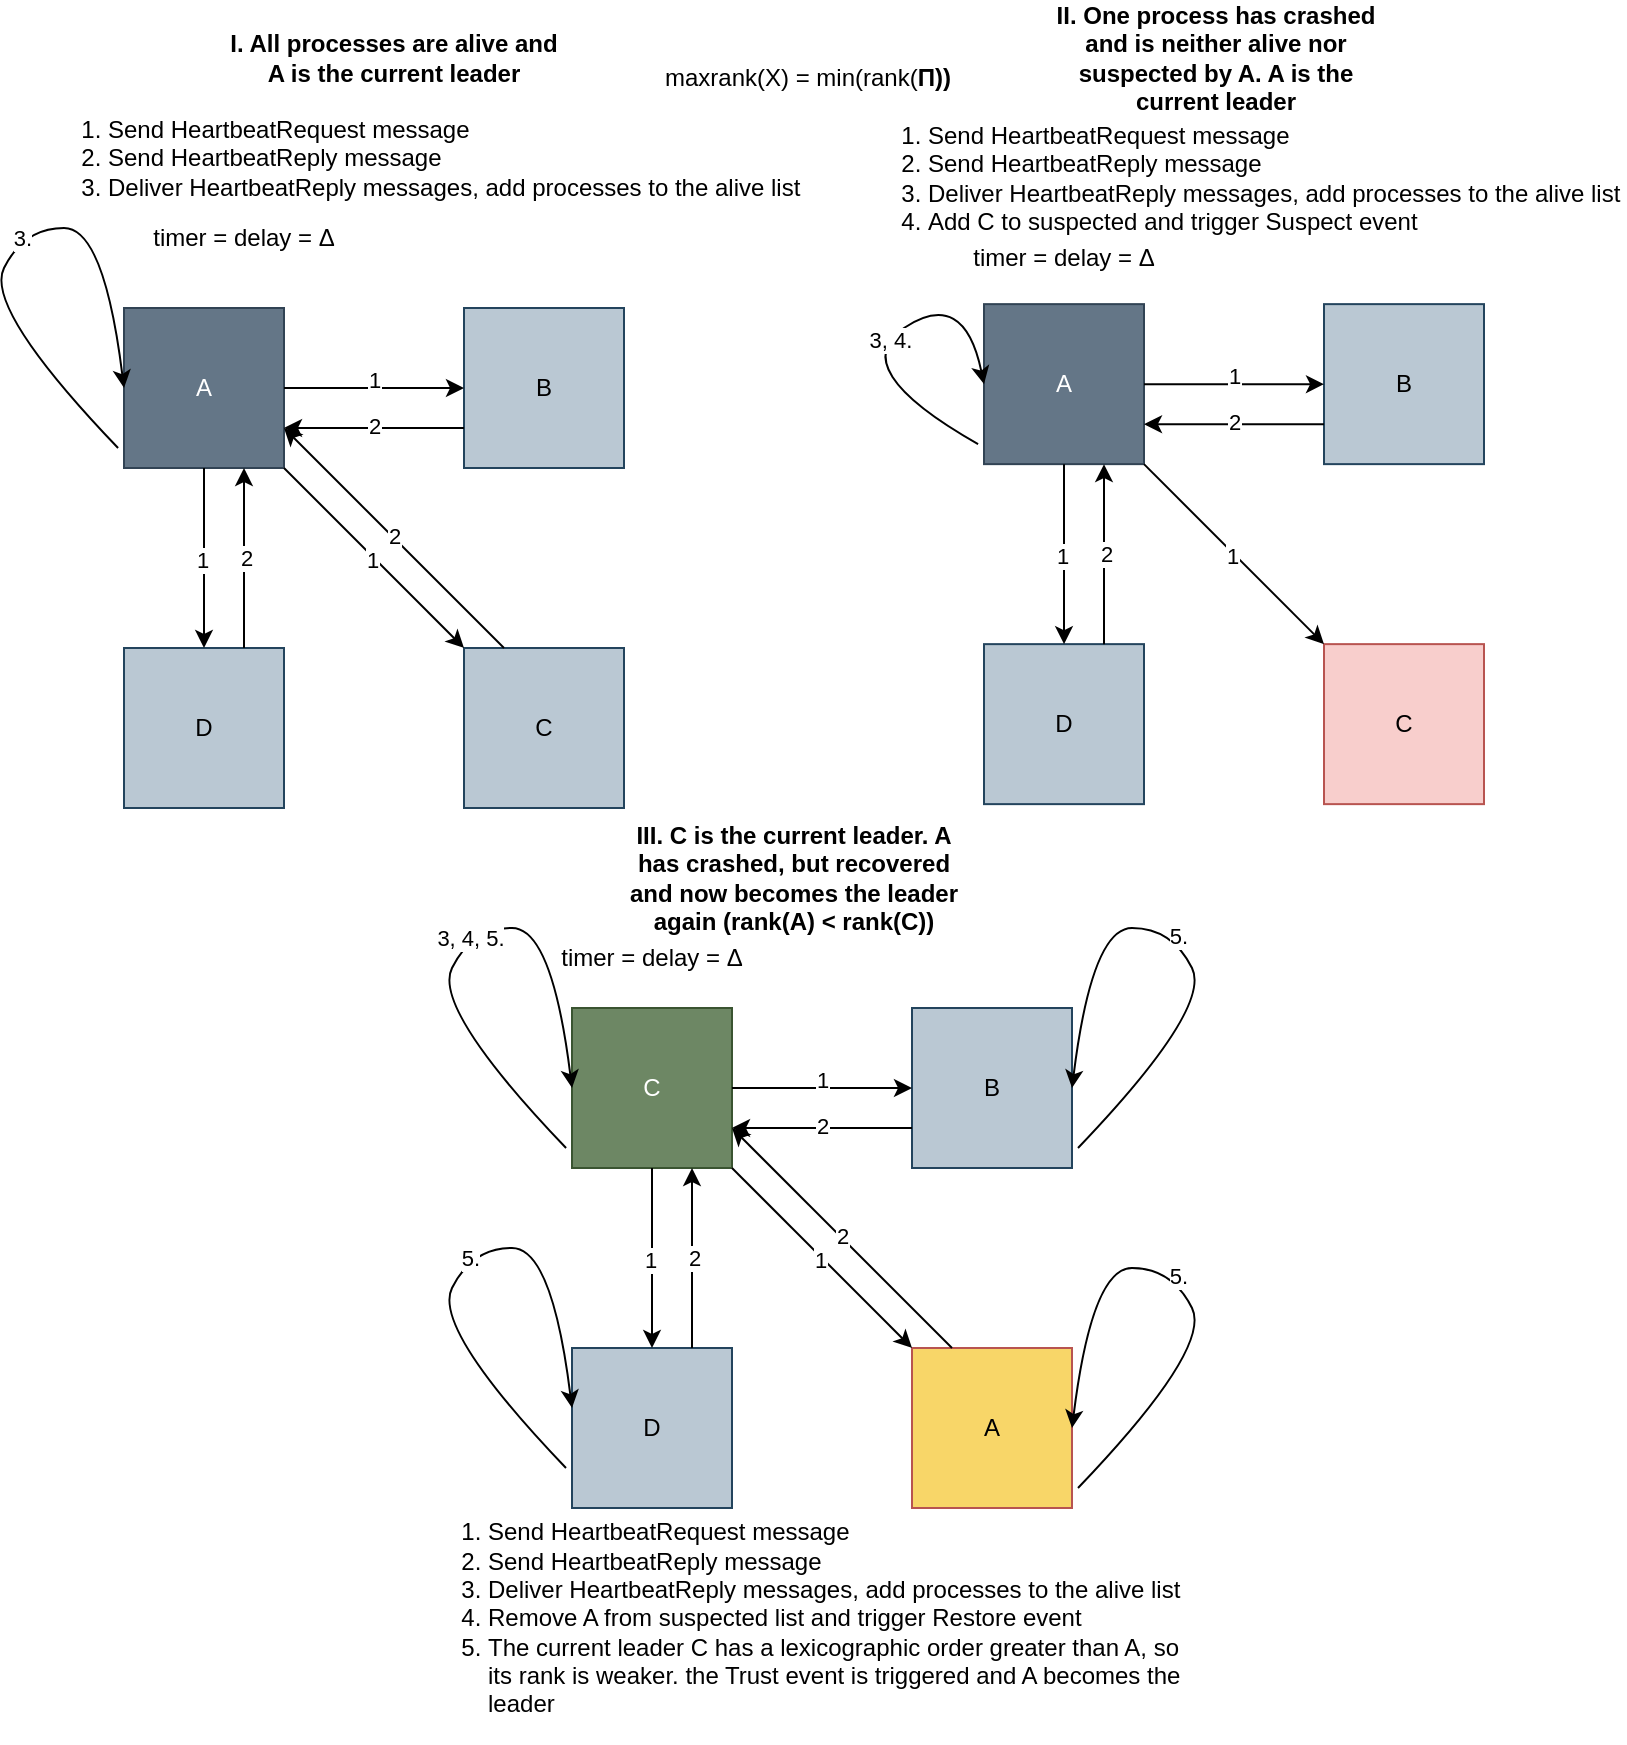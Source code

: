 <mxfile version="21.5.2" type="device">
  <diagram name="Page-1" id="qexW0GoM9GMoykkjlQxq">
    <mxGraphModel dx="1402" dy="730" grid="1" gridSize="10" guides="1" tooltips="1" connect="1" arrows="1" fold="1" page="1" pageScale="1" pageWidth="850" pageHeight="1100" math="0" shadow="0">
      <root>
        <mxCell id="0" />
        <mxCell id="1" parent="0" />
        <mxCell id="PtrqWuawoQSoD1VGYV8C-1" value="A" style="whiteSpace=wrap;html=1;aspect=fixed;fillColor=#647687;strokeColor=#314354;fontColor=#ffffff;" parent="1" vertex="1">
          <mxGeometry x="90" y="170" width="80" height="80" as="geometry" />
        </mxCell>
        <mxCell id="PtrqWuawoQSoD1VGYV8C-2" value="B" style="whiteSpace=wrap;html=1;aspect=fixed;fillColor=#bac8d3;strokeColor=#23445d;" parent="1" vertex="1">
          <mxGeometry x="260" y="170" width="80" height="80" as="geometry" />
        </mxCell>
        <mxCell id="PtrqWuawoQSoD1VGYV8C-3" value="D" style="whiteSpace=wrap;html=1;aspect=fixed;fillColor=#bac8d3;strokeColor=#23445d;" parent="1" vertex="1">
          <mxGeometry x="90" y="340" width="80" height="80" as="geometry" />
        </mxCell>
        <mxCell id="PtrqWuawoQSoD1VGYV8C-4" value="C" style="whiteSpace=wrap;html=1;aspect=fixed;fillColor=#bac8d3;strokeColor=#23445d;" parent="1" vertex="1">
          <mxGeometry x="260" y="340" width="80" height="80" as="geometry" />
        </mxCell>
        <mxCell id="PtrqWuawoQSoD1VGYV8C-5" value="timer = delay = Δ" style="text;html=1;strokeColor=none;fillColor=none;align=center;verticalAlign=middle;whiteSpace=wrap;rounded=0;" parent="1" vertex="1">
          <mxGeometry x="95" y="120" width="110" height="30" as="geometry" />
        </mxCell>
        <mxCell id="PtrqWuawoQSoD1VGYV8C-6" value="" style="endArrow=classic;html=1;rounded=0;exitX=1;exitY=0.5;exitDx=0;exitDy=0;entryX=0;entryY=0.5;entryDx=0;entryDy=0;" parent="1" source="PtrqWuawoQSoD1VGYV8C-1" target="PtrqWuawoQSoD1VGYV8C-2" edge="1">
          <mxGeometry width="50" height="50" relative="1" as="geometry">
            <mxPoint x="330" y="360" as="sourcePoint" />
            <mxPoint x="380" y="310" as="targetPoint" />
          </mxGeometry>
        </mxCell>
        <mxCell id="PtrqWuawoQSoD1VGYV8C-11" value="1" style="edgeLabel;html=1;align=center;verticalAlign=middle;resizable=0;points=[];" parent="PtrqWuawoQSoD1VGYV8C-6" vertex="1" connectable="0">
          <mxGeometry x="-0.011" y="4" relative="1" as="geometry">
            <mxPoint as="offset" />
          </mxGeometry>
        </mxCell>
        <mxCell id="PtrqWuawoQSoD1VGYV8C-7" value="" style="endArrow=classic;html=1;rounded=0;exitX=1;exitY=1;exitDx=0;exitDy=0;entryX=0;entryY=0;entryDx=0;entryDy=0;" parent="1" source="PtrqWuawoQSoD1VGYV8C-1" target="PtrqWuawoQSoD1VGYV8C-4" edge="1">
          <mxGeometry width="50" height="50" relative="1" as="geometry">
            <mxPoint x="330" y="360" as="sourcePoint" />
            <mxPoint x="380" y="310" as="targetPoint" />
          </mxGeometry>
        </mxCell>
        <mxCell id="PtrqWuawoQSoD1VGYV8C-10" value="1" style="edgeLabel;html=1;align=center;verticalAlign=middle;resizable=0;points=[];" parent="PtrqWuawoQSoD1VGYV8C-7" vertex="1" connectable="0">
          <mxGeometry x="-0.003" y="-1" relative="1" as="geometry">
            <mxPoint as="offset" />
          </mxGeometry>
        </mxCell>
        <mxCell id="PtrqWuawoQSoD1VGYV8C-8" value="" style="endArrow=classic;html=1;rounded=0;exitX=0.5;exitY=1;exitDx=0;exitDy=0;entryX=0.5;entryY=0;entryDx=0;entryDy=0;" parent="1" source="PtrqWuawoQSoD1VGYV8C-1" target="PtrqWuawoQSoD1VGYV8C-3" edge="1">
          <mxGeometry width="50" height="50" relative="1" as="geometry">
            <mxPoint x="330" y="360" as="sourcePoint" />
            <mxPoint x="380" y="310" as="targetPoint" />
          </mxGeometry>
        </mxCell>
        <mxCell id="PtrqWuawoQSoD1VGYV8C-12" value="1" style="edgeLabel;html=1;align=center;verticalAlign=middle;resizable=0;points=[];" parent="PtrqWuawoQSoD1VGYV8C-8" vertex="1" connectable="0">
          <mxGeometry x="0.006" y="-1" relative="1" as="geometry">
            <mxPoint as="offset" />
          </mxGeometry>
        </mxCell>
        <mxCell id="PtrqWuawoQSoD1VGYV8C-9" value="&lt;div align=&quot;left&quot;&gt;&lt;ol&gt;&lt;li&gt;Send HeartbeatRequest message&lt;/li&gt;&lt;li&gt;Send HeartbeatReply message&lt;/li&gt;&lt;li&gt;Deliver HeartbeatReply messages, add processes to the alive list&lt;/li&gt;&lt;/ol&gt;&lt;/div&gt;" style="text;html=1;strokeColor=none;fillColor=none;align=left;verticalAlign=middle;whiteSpace=wrap;rounded=0;" parent="1" vertex="1">
          <mxGeometry x="40" y="40" width="420" height="110" as="geometry" />
        </mxCell>
        <mxCell id="PtrqWuawoQSoD1VGYV8C-13" value="" style="endArrow=classic;html=1;rounded=0;exitX=0.25;exitY=0;exitDx=0;exitDy=0;entryX=1;entryY=0.75;entryDx=0;entryDy=0;" parent="1" source="PtrqWuawoQSoD1VGYV8C-4" target="PtrqWuawoQSoD1VGYV8C-1" edge="1">
          <mxGeometry width="50" height="50" relative="1" as="geometry">
            <mxPoint x="290" y="510" as="sourcePoint" />
            <mxPoint x="340" y="460" as="targetPoint" />
          </mxGeometry>
        </mxCell>
        <mxCell id="PtrqWuawoQSoD1VGYV8C-14" value="2" style="edgeLabel;html=1;align=center;verticalAlign=middle;resizable=0;points=[];" parent="PtrqWuawoQSoD1VGYV8C-13" vertex="1" connectable="0">
          <mxGeometry x="0.008" y="-1" relative="1" as="geometry">
            <mxPoint as="offset" />
          </mxGeometry>
        </mxCell>
        <mxCell id="PtrqWuawoQSoD1VGYV8C-15" value="" style="endArrow=classic;html=1;rounded=0;exitX=0;exitY=0.75;exitDx=0;exitDy=0;entryX=1;entryY=0.75;entryDx=0;entryDy=0;" parent="1" source="PtrqWuawoQSoD1VGYV8C-2" target="PtrqWuawoQSoD1VGYV8C-1" edge="1">
          <mxGeometry width="50" height="50" relative="1" as="geometry">
            <mxPoint x="560" y="540" as="sourcePoint" />
            <mxPoint x="180" y="200" as="targetPoint" />
          </mxGeometry>
        </mxCell>
        <mxCell id="PtrqWuawoQSoD1VGYV8C-16" value="2" style="edgeLabel;html=1;align=center;verticalAlign=middle;resizable=0;points=[];" parent="PtrqWuawoQSoD1VGYV8C-15" vertex="1" connectable="0">
          <mxGeometry x="0.008" y="-1" relative="1" as="geometry">
            <mxPoint as="offset" />
          </mxGeometry>
        </mxCell>
        <mxCell id="PtrqWuawoQSoD1VGYV8C-17" value="" style="endArrow=classic;html=1;rounded=0;exitX=0.75;exitY=0;exitDx=0;exitDy=0;entryX=0.75;entryY=1;entryDx=0;entryDy=0;" parent="1" source="PtrqWuawoQSoD1VGYV8C-3" target="PtrqWuawoQSoD1VGYV8C-1" edge="1">
          <mxGeometry width="50" height="50" relative="1" as="geometry">
            <mxPoint x="570" y="550" as="sourcePoint" />
            <mxPoint x="190" y="210" as="targetPoint" />
          </mxGeometry>
        </mxCell>
        <mxCell id="PtrqWuawoQSoD1VGYV8C-18" value="2" style="edgeLabel;html=1;align=center;verticalAlign=middle;resizable=0;points=[];" parent="PtrqWuawoQSoD1VGYV8C-17" vertex="1" connectable="0">
          <mxGeometry x="0.008" y="-1" relative="1" as="geometry">
            <mxPoint as="offset" />
          </mxGeometry>
        </mxCell>
        <mxCell id="PtrqWuawoQSoD1VGYV8C-19" value="" style="curved=1;endArrow=classic;html=1;rounded=0;entryX=0;entryY=0.5;entryDx=0;entryDy=0;exitX=-0.037;exitY=0.875;exitDx=0;exitDy=0;exitPerimeter=0;" parent="1" source="PtrqWuawoQSoD1VGYV8C-1" target="PtrqWuawoQSoD1VGYV8C-1" edge="1">
          <mxGeometry width="50" height="50" relative="1" as="geometry">
            <mxPoint x="290" y="420" as="sourcePoint" />
            <mxPoint x="340" y="370" as="targetPoint" />
            <Array as="points">
              <mxPoint x="20" y="170" />
              <mxPoint x="40" y="130" />
              <mxPoint x="80" y="130" />
            </Array>
          </mxGeometry>
        </mxCell>
        <mxCell id="PtrqWuawoQSoD1VGYV8C-20" value="3." style="edgeLabel;html=1;align=center;verticalAlign=middle;resizable=0;points=[];" parent="PtrqWuawoQSoD1VGYV8C-19" vertex="1" connectable="0">
          <mxGeometry x="0.046" y="-1" relative="1" as="geometry">
            <mxPoint as="offset" />
          </mxGeometry>
        </mxCell>
        <mxCell id="PtrqWuawoQSoD1VGYV8C-21" value="A" style="whiteSpace=wrap;html=1;aspect=fixed;fillColor=#647687;strokeColor=#314354;fontColor=#ffffff;" parent="1" vertex="1">
          <mxGeometry x="520" y="168.07" width="80" height="80" as="geometry" />
        </mxCell>
        <mxCell id="PtrqWuawoQSoD1VGYV8C-22" value="B" style="whiteSpace=wrap;html=1;aspect=fixed;fillColor=#bac8d3;strokeColor=#23445d;" parent="1" vertex="1">
          <mxGeometry x="690" y="168.07" width="80" height="80" as="geometry" />
        </mxCell>
        <mxCell id="PtrqWuawoQSoD1VGYV8C-23" value="D" style="whiteSpace=wrap;html=1;aspect=fixed;fillColor=#bac8d3;strokeColor=#23445d;" parent="1" vertex="1">
          <mxGeometry x="520" y="338.07" width="80" height="80" as="geometry" />
        </mxCell>
        <mxCell id="PtrqWuawoQSoD1VGYV8C-24" value="C" style="whiteSpace=wrap;html=1;aspect=fixed;fillColor=#f8cecc;strokeColor=#b85450;" parent="1" vertex="1">
          <mxGeometry x="690" y="338.07" width="80" height="80" as="geometry" />
        </mxCell>
        <mxCell id="PtrqWuawoQSoD1VGYV8C-25" value="timer = delay = Δ" style="text;html=1;strokeColor=none;fillColor=none;align=center;verticalAlign=middle;whiteSpace=wrap;rounded=0;" parent="1" vertex="1">
          <mxGeometry x="505" y="130" width="110" height="30" as="geometry" />
        </mxCell>
        <mxCell id="PtrqWuawoQSoD1VGYV8C-26" value="" style="endArrow=classic;html=1;rounded=0;exitX=1;exitY=0.5;exitDx=0;exitDy=0;entryX=0;entryY=0.5;entryDx=0;entryDy=0;" parent="1" source="PtrqWuawoQSoD1VGYV8C-21" target="PtrqWuawoQSoD1VGYV8C-22" edge="1">
          <mxGeometry width="50" height="50" relative="1" as="geometry">
            <mxPoint x="760" y="358.07" as="sourcePoint" />
            <mxPoint x="810" y="308.07" as="targetPoint" />
          </mxGeometry>
        </mxCell>
        <mxCell id="PtrqWuawoQSoD1VGYV8C-27" value="1" style="edgeLabel;html=1;align=center;verticalAlign=middle;resizable=0;points=[];" parent="PtrqWuawoQSoD1VGYV8C-26" vertex="1" connectable="0">
          <mxGeometry x="-0.011" y="4" relative="1" as="geometry">
            <mxPoint as="offset" />
          </mxGeometry>
        </mxCell>
        <mxCell id="PtrqWuawoQSoD1VGYV8C-28" value="" style="endArrow=classic;html=1;rounded=0;exitX=1;exitY=1;exitDx=0;exitDy=0;entryX=0;entryY=0;entryDx=0;entryDy=0;" parent="1" source="PtrqWuawoQSoD1VGYV8C-21" target="PtrqWuawoQSoD1VGYV8C-24" edge="1">
          <mxGeometry width="50" height="50" relative="1" as="geometry">
            <mxPoint x="760" y="358.07" as="sourcePoint" />
            <mxPoint x="810" y="308.07" as="targetPoint" />
          </mxGeometry>
        </mxCell>
        <mxCell id="PtrqWuawoQSoD1VGYV8C-29" value="1" style="edgeLabel;html=1;align=center;verticalAlign=middle;resizable=0;points=[];" parent="PtrqWuawoQSoD1VGYV8C-28" vertex="1" connectable="0">
          <mxGeometry x="-0.003" y="-1" relative="1" as="geometry">
            <mxPoint as="offset" />
          </mxGeometry>
        </mxCell>
        <mxCell id="PtrqWuawoQSoD1VGYV8C-30" value="" style="endArrow=classic;html=1;rounded=0;exitX=0.5;exitY=1;exitDx=0;exitDy=0;entryX=0.5;entryY=0;entryDx=0;entryDy=0;" parent="1" source="PtrqWuawoQSoD1VGYV8C-21" target="PtrqWuawoQSoD1VGYV8C-23" edge="1">
          <mxGeometry width="50" height="50" relative="1" as="geometry">
            <mxPoint x="760" y="358.07" as="sourcePoint" />
            <mxPoint x="810" y="308.07" as="targetPoint" />
          </mxGeometry>
        </mxCell>
        <mxCell id="PtrqWuawoQSoD1VGYV8C-31" value="1" style="edgeLabel;html=1;align=center;verticalAlign=middle;resizable=0;points=[];" parent="PtrqWuawoQSoD1VGYV8C-30" vertex="1" connectable="0">
          <mxGeometry x="0.006" y="-1" relative="1" as="geometry">
            <mxPoint as="offset" />
          </mxGeometry>
        </mxCell>
        <mxCell id="PtrqWuawoQSoD1VGYV8C-32" value="&lt;div align=&quot;left&quot;&gt;&lt;ol&gt;&lt;li&gt;Send HeartbeatRequest message&lt;/li&gt;&lt;li&gt;Send HeartbeatReply message&lt;/li&gt;&lt;li&gt;Deliver HeartbeatReply messages, add processes to the alive list&lt;/li&gt;&lt;li&gt;Add C to suspected and trigger Suspect event&lt;br&gt;&lt;/li&gt;&lt;/ol&gt;&lt;/div&gt;" style="text;html=1;strokeColor=none;fillColor=none;align=left;verticalAlign=middle;whiteSpace=wrap;rounded=0;" parent="1" vertex="1">
          <mxGeometry x="450" y="50" width="390" height="110" as="geometry" />
        </mxCell>
        <mxCell id="PtrqWuawoQSoD1VGYV8C-35" value="" style="endArrow=classic;html=1;rounded=0;exitX=0;exitY=0.75;exitDx=0;exitDy=0;entryX=1;entryY=0.75;entryDx=0;entryDy=0;" parent="1" source="PtrqWuawoQSoD1VGYV8C-22" target="PtrqWuawoQSoD1VGYV8C-21" edge="1">
          <mxGeometry width="50" height="50" relative="1" as="geometry">
            <mxPoint x="990" y="538.07" as="sourcePoint" />
            <mxPoint x="610" y="198.07" as="targetPoint" />
          </mxGeometry>
        </mxCell>
        <mxCell id="PtrqWuawoQSoD1VGYV8C-36" value="2" style="edgeLabel;html=1;align=center;verticalAlign=middle;resizable=0;points=[];" parent="PtrqWuawoQSoD1VGYV8C-35" vertex="1" connectable="0">
          <mxGeometry x="0.008" y="-1" relative="1" as="geometry">
            <mxPoint as="offset" />
          </mxGeometry>
        </mxCell>
        <mxCell id="PtrqWuawoQSoD1VGYV8C-37" value="" style="endArrow=classic;html=1;rounded=0;exitX=0.75;exitY=0;exitDx=0;exitDy=0;entryX=0.75;entryY=1;entryDx=0;entryDy=0;" parent="1" source="PtrqWuawoQSoD1VGYV8C-23" target="PtrqWuawoQSoD1VGYV8C-21" edge="1">
          <mxGeometry width="50" height="50" relative="1" as="geometry">
            <mxPoint x="1000" y="548.07" as="sourcePoint" />
            <mxPoint x="620" y="208.07" as="targetPoint" />
          </mxGeometry>
        </mxCell>
        <mxCell id="PtrqWuawoQSoD1VGYV8C-38" value="2" style="edgeLabel;html=1;align=center;verticalAlign=middle;resizable=0;points=[];" parent="PtrqWuawoQSoD1VGYV8C-37" vertex="1" connectable="0">
          <mxGeometry x="0.008" y="-1" relative="1" as="geometry">
            <mxPoint as="offset" />
          </mxGeometry>
        </mxCell>
        <mxCell id="PtrqWuawoQSoD1VGYV8C-39" value="" style="curved=1;endArrow=classic;html=1;rounded=0;entryX=0;entryY=0.5;entryDx=0;entryDy=0;exitX=-0.037;exitY=0.875;exitDx=0;exitDy=0;exitPerimeter=0;" parent="1" source="PtrqWuawoQSoD1VGYV8C-21" target="PtrqWuawoQSoD1VGYV8C-21" edge="1">
          <mxGeometry width="50" height="50" relative="1" as="geometry">
            <mxPoint x="720" y="450" as="sourcePoint" />
            <mxPoint x="770" y="400" as="targetPoint" />
            <Array as="points">
              <mxPoint x="450" y="200" />
              <mxPoint x="510" y="160" />
            </Array>
          </mxGeometry>
        </mxCell>
        <mxCell id="PtrqWuawoQSoD1VGYV8C-40" value="3, 4." style="edgeLabel;html=1;align=center;verticalAlign=middle;resizable=0;points=[];" parent="PtrqWuawoQSoD1VGYV8C-39" vertex="1" connectable="0">
          <mxGeometry x="0.046" y="-1" relative="1" as="geometry">
            <mxPoint as="offset" />
          </mxGeometry>
        </mxCell>
        <mxCell id="PtrqWuawoQSoD1VGYV8C-41" value="I. All processes are alive and A is the current leader" style="text;html=1;strokeColor=none;fillColor=none;align=center;verticalAlign=middle;whiteSpace=wrap;rounded=0;fontStyle=1" parent="1" vertex="1">
          <mxGeometry x="140" y="30" width="170" height="30" as="geometry" />
        </mxCell>
        <mxCell id="PtrqWuawoQSoD1VGYV8C-42" value="II. One process has crashed and is neither alive nor suspected by A. A is the current leader" style="text;html=1;strokeColor=none;fillColor=none;align=center;verticalAlign=middle;whiteSpace=wrap;rounded=0;fontStyle=1" parent="1" vertex="1">
          <mxGeometry x="551" y="30" width="170" height="30" as="geometry" />
        </mxCell>
        <mxCell id="PtrqWuawoQSoD1VGYV8C-43" value="C" style="whiteSpace=wrap;html=1;aspect=fixed;fillColor=#6d8764;strokeColor=#3A5431;fontColor=#ffffff;" parent="1" vertex="1">
          <mxGeometry x="314" y="520" width="80" height="80" as="geometry" />
        </mxCell>
        <mxCell id="PtrqWuawoQSoD1VGYV8C-44" value="B" style="whiteSpace=wrap;html=1;aspect=fixed;fillColor=#bac8d3;strokeColor=#23445d;" parent="1" vertex="1">
          <mxGeometry x="484" y="520" width="80" height="80" as="geometry" />
        </mxCell>
        <mxCell id="PtrqWuawoQSoD1VGYV8C-45" value="D" style="whiteSpace=wrap;html=1;aspect=fixed;fillColor=#bac8d3;strokeColor=#23445d;" parent="1" vertex="1">
          <mxGeometry x="314" y="690" width="80" height="80" as="geometry" />
        </mxCell>
        <mxCell id="PtrqWuawoQSoD1VGYV8C-46" value="A" style="whiteSpace=wrap;html=1;aspect=fixed;fillColor=#F8D668;strokeColor=#b85450;" parent="1" vertex="1">
          <mxGeometry x="484" y="690" width="80" height="80" as="geometry" />
        </mxCell>
        <mxCell id="PtrqWuawoQSoD1VGYV8C-47" value="timer = delay = Δ" style="text;html=1;strokeColor=none;fillColor=none;align=center;verticalAlign=middle;whiteSpace=wrap;rounded=0;" parent="1" vertex="1">
          <mxGeometry x="299" y="480" width="110" height="30" as="geometry" />
        </mxCell>
        <mxCell id="PtrqWuawoQSoD1VGYV8C-48" value="" style="endArrow=classic;html=1;rounded=0;exitX=1;exitY=0.5;exitDx=0;exitDy=0;entryX=0;entryY=0.5;entryDx=0;entryDy=0;" parent="1" source="PtrqWuawoQSoD1VGYV8C-43" target="PtrqWuawoQSoD1VGYV8C-44" edge="1">
          <mxGeometry width="50" height="50" relative="1" as="geometry">
            <mxPoint x="554" y="710" as="sourcePoint" />
            <mxPoint x="604" y="660" as="targetPoint" />
          </mxGeometry>
        </mxCell>
        <mxCell id="PtrqWuawoQSoD1VGYV8C-49" value="1" style="edgeLabel;html=1;align=center;verticalAlign=middle;resizable=0;points=[];" parent="PtrqWuawoQSoD1VGYV8C-48" vertex="1" connectable="0">
          <mxGeometry x="-0.011" y="4" relative="1" as="geometry">
            <mxPoint as="offset" />
          </mxGeometry>
        </mxCell>
        <mxCell id="PtrqWuawoQSoD1VGYV8C-50" value="" style="endArrow=classic;html=1;rounded=0;exitX=1;exitY=1;exitDx=0;exitDy=0;entryX=0;entryY=0;entryDx=0;entryDy=0;" parent="1" source="PtrqWuawoQSoD1VGYV8C-43" target="PtrqWuawoQSoD1VGYV8C-46" edge="1">
          <mxGeometry width="50" height="50" relative="1" as="geometry">
            <mxPoint x="554" y="710" as="sourcePoint" />
            <mxPoint x="604" y="660" as="targetPoint" />
          </mxGeometry>
        </mxCell>
        <mxCell id="PtrqWuawoQSoD1VGYV8C-51" value="1" style="edgeLabel;html=1;align=center;verticalAlign=middle;resizable=0;points=[];" parent="PtrqWuawoQSoD1VGYV8C-50" vertex="1" connectable="0">
          <mxGeometry x="-0.003" y="-1" relative="1" as="geometry">
            <mxPoint as="offset" />
          </mxGeometry>
        </mxCell>
        <mxCell id="PtrqWuawoQSoD1VGYV8C-52" value="" style="endArrow=classic;html=1;rounded=0;exitX=0.5;exitY=1;exitDx=0;exitDy=0;entryX=0.5;entryY=0;entryDx=0;entryDy=0;" parent="1" source="PtrqWuawoQSoD1VGYV8C-43" target="PtrqWuawoQSoD1VGYV8C-45" edge="1">
          <mxGeometry width="50" height="50" relative="1" as="geometry">
            <mxPoint x="554" y="710" as="sourcePoint" />
            <mxPoint x="604" y="660" as="targetPoint" />
          </mxGeometry>
        </mxCell>
        <mxCell id="PtrqWuawoQSoD1VGYV8C-53" value="1" style="edgeLabel;html=1;align=center;verticalAlign=middle;resizable=0;points=[];" parent="PtrqWuawoQSoD1VGYV8C-52" vertex="1" connectable="0">
          <mxGeometry x="0.006" y="-1" relative="1" as="geometry">
            <mxPoint as="offset" />
          </mxGeometry>
        </mxCell>
        <mxCell id="PtrqWuawoQSoD1VGYV8C-54" value="" style="endArrow=classic;html=1;rounded=0;exitX=0;exitY=0.75;exitDx=0;exitDy=0;entryX=1;entryY=0.75;entryDx=0;entryDy=0;" parent="1" source="PtrqWuawoQSoD1VGYV8C-44" target="PtrqWuawoQSoD1VGYV8C-43" edge="1">
          <mxGeometry width="50" height="50" relative="1" as="geometry">
            <mxPoint x="784" y="890" as="sourcePoint" />
            <mxPoint x="404" y="550" as="targetPoint" />
          </mxGeometry>
        </mxCell>
        <mxCell id="PtrqWuawoQSoD1VGYV8C-55" value="2" style="edgeLabel;html=1;align=center;verticalAlign=middle;resizable=0;points=[];" parent="PtrqWuawoQSoD1VGYV8C-54" vertex="1" connectable="0">
          <mxGeometry x="0.008" y="-1" relative="1" as="geometry">
            <mxPoint as="offset" />
          </mxGeometry>
        </mxCell>
        <mxCell id="PtrqWuawoQSoD1VGYV8C-56" value="" style="endArrow=classic;html=1;rounded=0;exitX=0.75;exitY=0;exitDx=0;exitDy=0;entryX=0.75;entryY=1;entryDx=0;entryDy=0;" parent="1" source="PtrqWuawoQSoD1VGYV8C-45" target="PtrqWuawoQSoD1VGYV8C-43" edge="1">
          <mxGeometry width="50" height="50" relative="1" as="geometry">
            <mxPoint x="794" y="900" as="sourcePoint" />
            <mxPoint x="414" y="560" as="targetPoint" />
          </mxGeometry>
        </mxCell>
        <mxCell id="PtrqWuawoQSoD1VGYV8C-57" value="2" style="edgeLabel;html=1;align=center;verticalAlign=middle;resizable=0;points=[];" parent="PtrqWuawoQSoD1VGYV8C-56" vertex="1" connectable="0">
          <mxGeometry x="0.008" y="-1" relative="1" as="geometry">
            <mxPoint as="offset" />
          </mxGeometry>
        </mxCell>
        <mxCell id="PtrqWuawoQSoD1VGYV8C-58" value="" style="curved=1;endArrow=classic;html=1;rounded=0;entryX=0;entryY=0.5;entryDx=0;entryDy=0;exitX=-0.037;exitY=0.875;exitDx=0;exitDy=0;exitPerimeter=0;" parent="1" source="PtrqWuawoQSoD1VGYV8C-43" target="PtrqWuawoQSoD1VGYV8C-43" edge="1">
          <mxGeometry width="50" height="50" relative="1" as="geometry">
            <mxPoint x="514" y="770" as="sourcePoint" />
            <mxPoint x="564" y="720" as="targetPoint" />
            <Array as="points">
              <mxPoint x="244" y="520" />
              <mxPoint x="264" y="480" />
              <mxPoint x="304" y="480" />
            </Array>
          </mxGeometry>
        </mxCell>
        <mxCell id="PtrqWuawoQSoD1VGYV8C-59" value="3, 4, 5." style="edgeLabel;html=1;align=center;verticalAlign=middle;resizable=0;points=[];" parent="PtrqWuawoQSoD1VGYV8C-58" vertex="1" connectable="0">
          <mxGeometry x="0.046" y="-1" relative="1" as="geometry">
            <mxPoint as="offset" />
          </mxGeometry>
        </mxCell>
        <mxCell id="PtrqWuawoQSoD1VGYV8C-60" value="III. C is the current leader. A has crashed, but recovered and now becomes the leader again (rank(A) &amp;lt; rank(C))" style="text;html=1;strokeColor=none;fillColor=none;align=center;verticalAlign=middle;whiteSpace=wrap;rounded=0;fontStyle=1" parent="1" vertex="1">
          <mxGeometry x="340" y="440" width="170" height="30" as="geometry" />
        </mxCell>
        <mxCell id="PtrqWuawoQSoD1VGYV8C-61" value="" style="endArrow=classic;html=1;rounded=0;exitX=0.25;exitY=0;exitDx=0;exitDy=0;entryX=1;entryY=0.75;entryDx=0;entryDy=0;" parent="1" source="PtrqWuawoQSoD1VGYV8C-46" target="PtrqWuawoQSoD1VGYV8C-43" edge="1">
          <mxGeometry width="50" height="50" relative="1" as="geometry">
            <mxPoint x="289" y="230" as="sourcePoint" />
            <mxPoint x="179" y="120" as="targetPoint" />
          </mxGeometry>
        </mxCell>
        <mxCell id="PtrqWuawoQSoD1VGYV8C-62" value="2" style="edgeLabel;html=1;align=center;verticalAlign=middle;resizable=0;points=[];" parent="PtrqWuawoQSoD1VGYV8C-61" vertex="1" connectable="0">
          <mxGeometry x="0.008" y="-1" relative="1" as="geometry">
            <mxPoint as="offset" />
          </mxGeometry>
        </mxCell>
        <mxCell id="PtrqWuawoQSoD1VGYV8C-63" value="&lt;div align=&quot;left&quot;&gt;&lt;ol&gt;&lt;li&gt;Send HeartbeatRequest message&lt;/li&gt;&lt;li&gt;Send HeartbeatReply message&lt;/li&gt;&lt;li&gt;Deliver HeartbeatReply messages, add processes to the alive list&lt;/li&gt;&lt;li&gt;Remove A from suspected list and trigger Restore event&lt;/li&gt;&lt;li&gt;The current leader C has a lexicographic order greater than A, so its rank is weaker. the Trust event is triggered and A becomes the leader&lt;br&gt;&lt;/li&gt;&lt;/ol&gt;&lt;/div&gt;" style="text;html=1;strokeColor=none;fillColor=none;align=left;verticalAlign=middle;whiteSpace=wrap;rounded=0;" parent="1" vertex="1">
          <mxGeometry x="230" y="770" width="390" height="110" as="geometry" />
        </mxCell>
        <mxCell id="PtrqWuawoQSoD1VGYV8C-65" value="maxrank(X) = min(rank(&lt;b&gt;Π))&lt;/b&gt;" style="text;html=1;strokeColor=none;fillColor=none;align=center;verticalAlign=middle;whiteSpace=wrap;rounded=0;" parent="1" vertex="1">
          <mxGeometry x="334" y="40" width="196" height="30" as="geometry" />
        </mxCell>
        <mxCell id="PtrqWuawoQSoD1VGYV8C-67" value="" style="curved=1;endArrow=classic;html=1;rounded=0;entryX=0;entryY=0.5;entryDx=0;entryDy=0;exitX=-0.037;exitY=0.875;exitDx=0;exitDy=0;exitPerimeter=0;" parent="1" edge="1">
          <mxGeometry width="50" height="50" relative="1" as="geometry">
            <mxPoint x="311" y="750" as="sourcePoint" />
            <mxPoint x="314" y="720" as="targetPoint" />
            <Array as="points">
              <mxPoint x="244" y="680" />
              <mxPoint x="264" y="640" />
              <mxPoint x="304" y="640" />
            </Array>
          </mxGeometry>
        </mxCell>
        <mxCell id="PtrqWuawoQSoD1VGYV8C-68" value="5." style="edgeLabel;html=1;align=center;verticalAlign=middle;resizable=0;points=[];" parent="PtrqWuawoQSoD1VGYV8C-67" vertex="1" connectable="0">
          <mxGeometry x="0.046" y="-1" relative="1" as="geometry">
            <mxPoint as="offset" />
          </mxGeometry>
        </mxCell>
        <mxCell id="PtrqWuawoQSoD1VGYV8C-69" value="" style="curved=1;endArrow=classic;html=1;rounded=0;entryX=0;entryY=0.5;entryDx=0;entryDy=0;exitX=-0.037;exitY=0.875;exitDx=0;exitDy=0;exitPerimeter=0;" parent="1" edge="1">
          <mxGeometry width="50" height="50" relative="1" as="geometry">
            <mxPoint x="567" y="760" as="sourcePoint" />
            <mxPoint x="564" y="730" as="targetPoint" />
            <Array as="points">
              <mxPoint x="634" y="690" />
              <mxPoint x="614" y="650" />
              <mxPoint x="574" y="650" />
            </Array>
          </mxGeometry>
        </mxCell>
        <mxCell id="PtrqWuawoQSoD1VGYV8C-70" value="5." style="edgeLabel;html=1;align=center;verticalAlign=middle;resizable=0;points=[];" parent="PtrqWuawoQSoD1VGYV8C-69" vertex="1" connectable="0">
          <mxGeometry x="0.046" y="-1" relative="1" as="geometry">
            <mxPoint as="offset" />
          </mxGeometry>
        </mxCell>
        <mxCell id="PtrqWuawoQSoD1VGYV8C-71" value="" style="curved=1;endArrow=classic;html=1;rounded=0;entryX=0;entryY=0.5;entryDx=0;entryDy=0;exitX=-0.037;exitY=0.875;exitDx=0;exitDy=0;exitPerimeter=0;" parent="1" edge="1">
          <mxGeometry width="50" height="50" relative="1" as="geometry">
            <mxPoint x="567" y="590" as="sourcePoint" />
            <mxPoint x="564" y="560" as="targetPoint" />
            <Array as="points">
              <mxPoint x="634" y="520" />
              <mxPoint x="614" y="480" />
              <mxPoint x="574" y="480" />
            </Array>
          </mxGeometry>
        </mxCell>
        <mxCell id="PtrqWuawoQSoD1VGYV8C-72" value="5." style="edgeLabel;html=1;align=center;verticalAlign=middle;resizable=0;points=[];" parent="PtrqWuawoQSoD1VGYV8C-71" vertex="1" connectable="0">
          <mxGeometry x="0.046" y="-1" relative="1" as="geometry">
            <mxPoint as="offset" />
          </mxGeometry>
        </mxCell>
      </root>
    </mxGraphModel>
  </diagram>
</mxfile>
